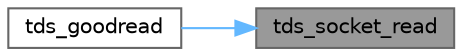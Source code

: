 digraph "tds_socket_read"
{
 // LATEX_PDF_SIZE
  bgcolor="transparent";
  edge [fontname=Helvetica,fontsize=10,labelfontname=Helvetica,labelfontsize=10];
  node [fontname=Helvetica,fontsize=10,shape=box,height=0.2,width=0.4];
  rankdir="RL";
  Node1 [id="Node000001",label="tds_socket_read",height=0.2,width=0.4,color="gray40", fillcolor="grey60", style="filled", fontcolor="black",tooltip="Read from an OS socket @TODO remove tds, save error somewhere, report error in another way."];
  Node1 -> Node2 [id="edge1_Node000001_Node000002",dir="back",color="steelblue1",style="solid",tooltip=" "];
  Node2 [id="Node000002",label="tds_goodread",height=0.2,width=0.4,color="grey40", fillcolor="white", style="filled",URL="$a00579.html#ga6f2ae00407f59fb1ab280fa44a56295e",tooltip="Loops until we have received some characters return -1 on failure."];
}
